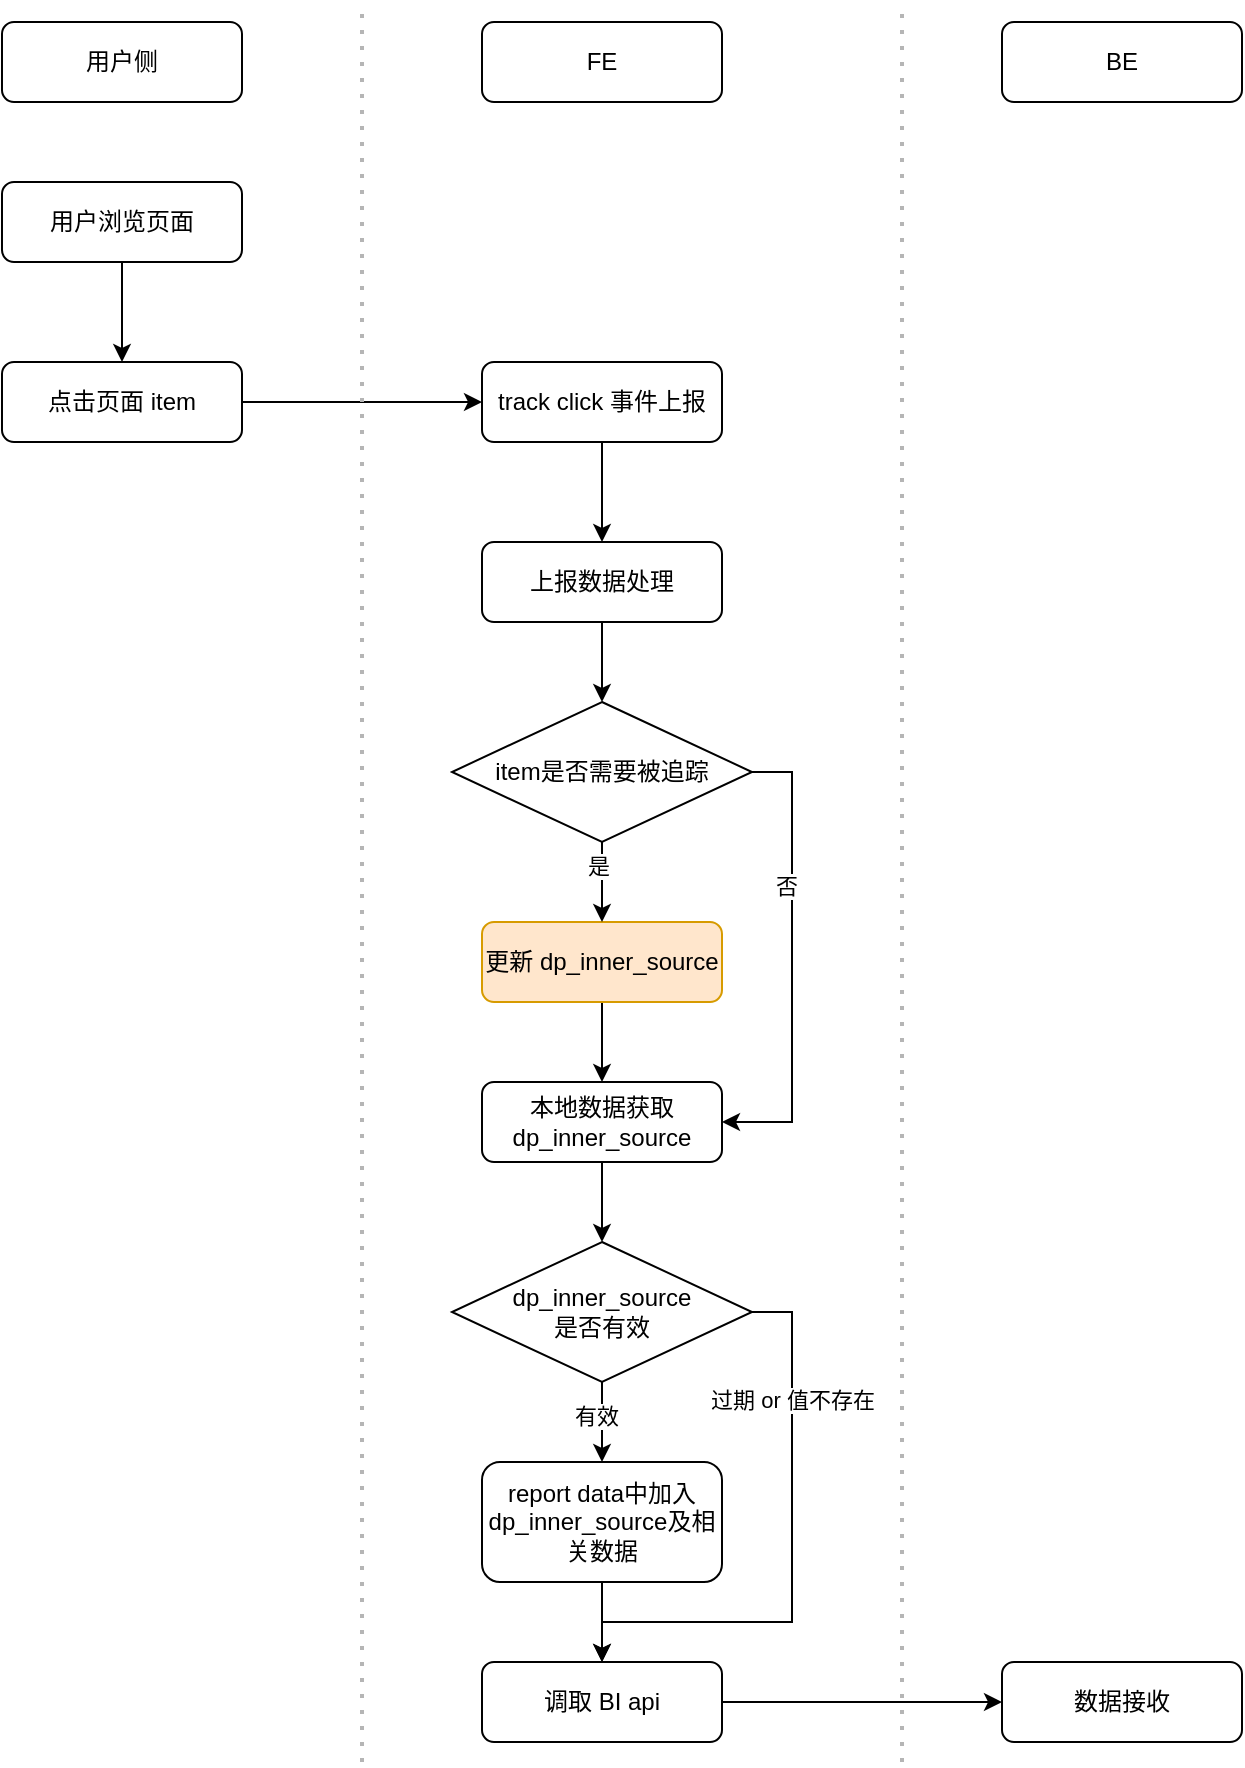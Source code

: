 <mxfile version="15.7.3" type="github">
  <diagram id="C5RBs43oDa-KdzZeNtuy" name="Page-1">
    <mxGraphModel dx="1426" dy="794" grid="1" gridSize="10" guides="1" tooltips="1" connect="1" arrows="1" fold="1" page="1" pageScale="1" pageWidth="827" pageHeight="1169" background="#ffffff" math="0" shadow="0">
      <root>
        <mxCell id="WIyWlLk6GJQsqaUBKTNV-0" />
        <mxCell id="WIyWlLk6GJQsqaUBKTNV-1" parent="WIyWlLk6GJQsqaUBKTNV-0" />
        <mxCell id="QKVT_Z6eRkwEkeRGn-nh-2" style="edgeStyle=orthogonalEdgeStyle;rounded=0;orthogonalLoop=1;jettySize=auto;html=1;exitX=0.5;exitY=1;exitDx=0;exitDy=0;" edge="1" parent="WIyWlLk6GJQsqaUBKTNV-1" source="WIyWlLk6GJQsqaUBKTNV-3" target="QKVT_Z6eRkwEkeRGn-nh-0">
          <mxGeometry relative="1" as="geometry" />
        </mxCell>
        <mxCell id="WIyWlLk6GJQsqaUBKTNV-3" value="用户浏览页面" style="rounded=1;whiteSpace=wrap;html=1;fontSize=12;glass=0;strokeWidth=1;shadow=0;" parent="WIyWlLk6GJQsqaUBKTNV-1" vertex="1">
          <mxGeometry x="140" y="100" width="120" height="40" as="geometry" />
        </mxCell>
        <mxCell id="QKVT_Z6eRkwEkeRGn-nh-10" style="edgeStyle=orthogonalEdgeStyle;rounded=0;orthogonalLoop=1;jettySize=auto;html=1;exitX=1;exitY=0.5;exitDx=0;exitDy=0;" edge="1" parent="WIyWlLk6GJQsqaUBKTNV-1" source="QKVT_Z6eRkwEkeRGn-nh-0" target="QKVT_Z6eRkwEkeRGn-nh-9">
          <mxGeometry relative="1" as="geometry" />
        </mxCell>
        <mxCell id="QKVT_Z6eRkwEkeRGn-nh-0" value="点击页面 item" style="rounded=1;whiteSpace=wrap;html=1;fontSize=12;glass=0;strokeWidth=1;shadow=0;" vertex="1" parent="WIyWlLk6GJQsqaUBKTNV-1">
          <mxGeometry x="140" y="190" width="120" height="40" as="geometry" />
        </mxCell>
        <mxCell id="QKVT_Z6eRkwEkeRGn-nh-4" value="用户侧" style="rounded=1;whiteSpace=wrap;html=1;fontSize=12;glass=0;strokeWidth=1;shadow=0;" vertex="1" parent="WIyWlLk6GJQsqaUBKTNV-1">
          <mxGeometry x="140" y="20" width="120" height="40" as="geometry" />
        </mxCell>
        <mxCell id="QKVT_Z6eRkwEkeRGn-nh-5" value="FE" style="rounded=1;whiteSpace=wrap;html=1;fontSize=12;glass=0;strokeWidth=1;shadow=0;" vertex="1" parent="WIyWlLk6GJQsqaUBKTNV-1">
          <mxGeometry x="380" y="20" width="120" height="40" as="geometry" />
        </mxCell>
        <mxCell id="QKVT_Z6eRkwEkeRGn-nh-7" value="BE" style="rounded=1;whiteSpace=wrap;html=1;fontSize=12;glass=0;strokeWidth=1;shadow=0;" vertex="1" parent="WIyWlLk6GJQsqaUBKTNV-1">
          <mxGeometry x="640" y="20" width="120" height="40" as="geometry" />
        </mxCell>
        <mxCell id="QKVT_Z6eRkwEkeRGn-nh-8" value="" style="endArrow=none;dashed=1;html=1;dashPattern=1 3;strokeWidth=2;rounded=0;strokeColor=#B5B5B5;" edge="1" parent="WIyWlLk6GJQsqaUBKTNV-1">
          <mxGeometry width="50" height="50" relative="1" as="geometry">
            <mxPoint x="320" y="890" as="sourcePoint" />
            <mxPoint x="320" y="10" as="targetPoint" />
          </mxGeometry>
        </mxCell>
        <mxCell id="QKVT_Z6eRkwEkeRGn-nh-39" value="" style="endArrow=none;dashed=1;html=1;dashPattern=1 3;strokeWidth=2;rounded=0;strokeColor=#B5B5B5;" edge="1" parent="WIyWlLk6GJQsqaUBKTNV-1">
          <mxGeometry width="50" height="50" relative="1" as="geometry">
            <mxPoint x="590" y="890" as="sourcePoint" />
            <mxPoint x="590" y="10" as="targetPoint" />
          </mxGeometry>
        </mxCell>
        <mxCell id="QKVT_Z6eRkwEkeRGn-nh-13" style="edgeStyle=orthogonalEdgeStyle;rounded=0;orthogonalLoop=1;jettySize=auto;html=1;exitX=0.5;exitY=1;exitDx=0;exitDy=0;entryX=0.5;entryY=0;entryDx=0;entryDy=0;" edge="1" parent="WIyWlLk6GJQsqaUBKTNV-1" source="QKVT_Z6eRkwEkeRGn-nh-9" target="QKVT_Z6eRkwEkeRGn-nh-11">
          <mxGeometry relative="1" as="geometry" />
        </mxCell>
        <mxCell id="QKVT_Z6eRkwEkeRGn-nh-9" value="track click 事件上报" style="rounded=1;whiteSpace=wrap;html=1;fontSize=12;glass=0;strokeWidth=1;shadow=0;" vertex="1" parent="WIyWlLk6GJQsqaUBKTNV-1">
          <mxGeometry x="380" y="190" width="120" height="40" as="geometry" />
        </mxCell>
        <mxCell id="QKVT_Z6eRkwEkeRGn-nh-14" style="edgeStyle=orthogonalEdgeStyle;rounded=0;orthogonalLoop=1;jettySize=auto;html=1;exitX=0.5;exitY=1;exitDx=0;exitDy=0;entryX=0.5;entryY=0;entryDx=0;entryDy=0;" edge="1" parent="WIyWlLk6GJQsqaUBKTNV-1" source="QKVT_Z6eRkwEkeRGn-nh-11" target="QKVT_Z6eRkwEkeRGn-nh-12">
          <mxGeometry relative="1" as="geometry" />
        </mxCell>
        <mxCell id="QKVT_Z6eRkwEkeRGn-nh-11" value="上报数据处理" style="rounded=1;whiteSpace=wrap;html=1;fontSize=12;glass=0;strokeWidth=1;shadow=0;" vertex="1" parent="WIyWlLk6GJQsqaUBKTNV-1">
          <mxGeometry x="380" y="280" width="120" height="40" as="geometry" />
        </mxCell>
        <mxCell id="QKVT_Z6eRkwEkeRGn-nh-19" style="edgeStyle=orthogonalEdgeStyle;rounded=0;orthogonalLoop=1;jettySize=auto;html=1;exitX=1;exitY=0.5;exitDx=0;exitDy=0;" edge="1" parent="WIyWlLk6GJQsqaUBKTNV-1" source="QKVT_Z6eRkwEkeRGn-nh-15" target="QKVT_Z6eRkwEkeRGn-nh-18">
          <mxGeometry relative="1" as="geometry" />
        </mxCell>
        <mxCell id="QKVT_Z6eRkwEkeRGn-nh-15" value="调取 BI api" style="rounded=1;whiteSpace=wrap;html=1;fontSize=12;glass=0;strokeWidth=1;shadow=0;" vertex="1" parent="WIyWlLk6GJQsqaUBKTNV-1">
          <mxGeometry x="380" y="840" width="120" height="40" as="geometry" />
        </mxCell>
        <mxCell id="QKVT_Z6eRkwEkeRGn-nh-18" value="数据接收" style="rounded=1;whiteSpace=wrap;html=1;fontSize=12;glass=0;strokeWidth=1;shadow=0;" vertex="1" parent="WIyWlLk6GJQsqaUBKTNV-1">
          <mxGeometry x="640" y="840" width="120" height="40" as="geometry" />
        </mxCell>
        <mxCell id="QKVT_Z6eRkwEkeRGn-nh-27" style="edgeStyle=orthogonalEdgeStyle;rounded=0;orthogonalLoop=1;jettySize=auto;html=1;exitX=0.5;exitY=1;exitDx=0;exitDy=0;" edge="1" parent="WIyWlLk6GJQsqaUBKTNV-1" source="QKVT_Z6eRkwEkeRGn-nh-16" target="QKVT_Z6eRkwEkeRGn-nh-26">
          <mxGeometry relative="1" as="geometry" />
        </mxCell>
        <mxCell id="QKVT_Z6eRkwEkeRGn-nh-16" value="更新 dp_inner_source" style="rounded=1;whiteSpace=wrap;html=1;fontSize=12;glass=0;strokeWidth=1;shadow=0;fillColor=#ffe6cc;strokeColor=#d79b00;" vertex="1" parent="WIyWlLk6GJQsqaUBKTNV-1">
          <mxGeometry x="380" y="470" width="120" height="40" as="geometry" />
        </mxCell>
        <mxCell id="QKVT_Z6eRkwEkeRGn-nh-32" style="edgeStyle=orthogonalEdgeStyle;rounded=0;orthogonalLoop=1;jettySize=auto;html=1;exitX=0.5;exitY=1;exitDx=0;exitDy=0;" edge="1" parent="WIyWlLk6GJQsqaUBKTNV-1" source="QKVT_Z6eRkwEkeRGn-nh-26" target="QKVT_Z6eRkwEkeRGn-nh-31">
          <mxGeometry relative="1" as="geometry" />
        </mxCell>
        <mxCell id="QKVT_Z6eRkwEkeRGn-nh-26" value="本地数据获取dp_inner_source" style="rounded=1;whiteSpace=wrap;html=1;fontSize=12;glass=0;strokeWidth=1;shadow=0;" vertex="1" parent="WIyWlLk6GJQsqaUBKTNV-1">
          <mxGeometry x="380" y="550" width="120" height="40" as="geometry" />
        </mxCell>
        <mxCell id="QKVT_Z6eRkwEkeRGn-nh-35" style="edgeStyle=orthogonalEdgeStyle;rounded=0;orthogonalLoop=1;jettySize=auto;html=1;exitX=0.5;exitY=1;exitDx=0;exitDy=0;entryX=0.5;entryY=0;entryDx=0;entryDy=0;" edge="1" parent="WIyWlLk6GJQsqaUBKTNV-1" source="QKVT_Z6eRkwEkeRGn-nh-30" target="QKVT_Z6eRkwEkeRGn-nh-15">
          <mxGeometry relative="1" as="geometry" />
        </mxCell>
        <mxCell id="QKVT_Z6eRkwEkeRGn-nh-30" value="report data中加入&lt;br&gt;dp_inner_source及相关数据" style="rounded=1;whiteSpace=wrap;html=1;fontSize=12;glass=0;strokeWidth=1;shadow=0;" vertex="1" parent="WIyWlLk6GJQsqaUBKTNV-1">
          <mxGeometry x="380" y="740" width="120" height="60" as="geometry" />
        </mxCell>
        <mxCell id="QKVT_Z6eRkwEkeRGn-nh-21" style="edgeStyle=orthogonalEdgeStyle;rounded=0;orthogonalLoop=1;jettySize=auto;html=1;exitX=0.5;exitY=1;exitDx=0;exitDy=0;entryX=0.5;entryY=0;entryDx=0;entryDy=0;" edge="1" parent="WIyWlLk6GJQsqaUBKTNV-1" source="QKVT_Z6eRkwEkeRGn-nh-12" target="QKVT_Z6eRkwEkeRGn-nh-16">
          <mxGeometry relative="1" as="geometry" />
        </mxCell>
        <mxCell id="QKVT_Z6eRkwEkeRGn-nh-22" value="是" style="edgeLabel;html=1;align=center;verticalAlign=middle;resizable=0;points=[];" vertex="1" connectable="0" parent="QKVT_Z6eRkwEkeRGn-nh-21">
          <mxGeometry x="-0.4" y="-2" relative="1" as="geometry">
            <mxPoint as="offset" />
          </mxGeometry>
        </mxCell>
        <mxCell id="QKVT_Z6eRkwEkeRGn-nh-28" style="edgeStyle=orthogonalEdgeStyle;rounded=0;orthogonalLoop=1;jettySize=auto;html=1;exitX=1;exitY=0.5;exitDx=0;exitDy=0;entryX=1;entryY=0.5;entryDx=0;entryDy=0;" edge="1" parent="WIyWlLk6GJQsqaUBKTNV-1" source="QKVT_Z6eRkwEkeRGn-nh-12" target="QKVT_Z6eRkwEkeRGn-nh-26">
          <mxGeometry relative="1" as="geometry" />
        </mxCell>
        <mxCell id="QKVT_Z6eRkwEkeRGn-nh-29" value="否" style="edgeLabel;html=1;align=center;verticalAlign=middle;resizable=0;points=[];" vertex="1" connectable="0" parent="QKVT_Z6eRkwEkeRGn-nh-28">
          <mxGeometry x="-0.33" y="-3" relative="1" as="geometry">
            <mxPoint as="offset" />
          </mxGeometry>
        </mxCell>
        <mxCell id="QKVT_Z6eRkwEkeRGn-nh-12" value="item是否需要被追踪" style="rhombus;whiteSpace=wrap;html=1;" vertex="1" parent="WIyWlLk6GJQsqaUBKTNV-1">
          <mxGeometry x="365" y="360" width="150" height="70" as="geometry" />
        </mxCell>
        <mxCell id="QKVT_Z6eRkwEkeRGn-nh-33" style="edgeStyle=orthogonalEdgeStyle;rounded=0;orthogonalLoop=1;jettySize=auto;html=1;exitX=0.5;exitY=1;exitDx=0;exitDy=0;" edge="1" parent="WIyWlLk6GJQsqaUBKTNV-1" source="QKVT_Z6eRkwEkeRGn-nh-31" target="QKVT_Z6eRkwEkeRGn-nh-30">
          <mxGeometry relative="1" as="geometry" />
        </mxCell>
        <mxCell id="QKVT_Z6eRkwEkeRGn-nh-34" value="有效" style="edgeLabel;html=1;align=center;verticalAlign=middle;resizable=0;points=[];" vertex="1" connectable="0" parent="QKVT_Z6eRkwEkeRGn-nh-33">
          <mxGeometry x="-0.15" y="-3" relative="1" as="geometry">
            <mxPoint as="offset" />
          </mxGeometry>
        </mxCell>
        <mxCell id="QKVT_Z6eRkwEkeRGn-nh-36" style="edgeStyle=orthogonalEdgeStyle;rounded=0;orthogonalLoop=1;jettySize=auto;html=1;exitX=1;exitY=0.5;exitDx=0;exitDy=0;entryX=0.5;entryY=0;entryDx=0;entryDy=0;" edge="1" parent="WIyWlLk6GJQsqaUBKTNV-1" source="QKVT_Z6eRkwEkeRGn-nh-31" target="QKVT_Z6eRkwEkeRGn-nh-15">
          <mxGeometry relative="1" as="geometry">
            <Array as="points">
              <mxPoint x="535" y="665" />
              <mxPoint x="535" y="820" />
              <mxPoint x="440" y="820" />
            </Array>
          </mxGeometry>
        </mxCell>
        <mxCell id="QKVT_Z6eRkwEkeRGn-nh-37" value="过期 or 值不存在" style="edgeLabel;html=1;align=center;verticalAlign=middle;resizable=0;points=[];" vertex="1" connectable="0" parent="QKVT_Z6eRkwEkeRGn-nh-36">
          <mxGeometry x="-0.559" relative="1" as="geometry">
            <mxPoint as="offset" />
          </mxGeometry>
        </mxCell>
        <mxCell id="QKVT_Z6eRkwEkeRGn-nh-31" value="dp_inner_source&lt;br&gt;是否有效" style="rhombus;whiteSpace=wrap;html=1;" vertex="1" parent="WIyWlLk6GJQsqaUBKTNV-1">
          <mxGeometry x="365" y="630" width="150" height="70" as="geometry" />
        </mxCell>
      </root>
    </mxGraphModel>
  </diagram>
</mxfile>
